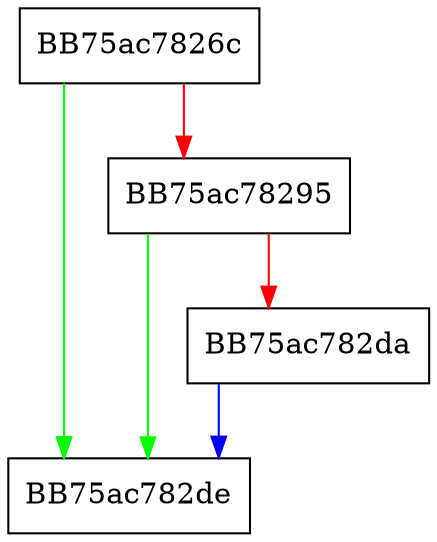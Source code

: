digraph StartActions {
  node [shape="box"];
  graph [splines=ortho];
  BB75ac7826c -> BB75ac782de [color="green"];
  BB75ac7826c -> BB75ac78295 [color="red"];
  BB75ac78295 -> BB75ac782de [color="green"];
  BB75ac78295 -> BB75ac782da [color="red"];
  BB75ac782da -> BB75ac782de [color="blue"];
}